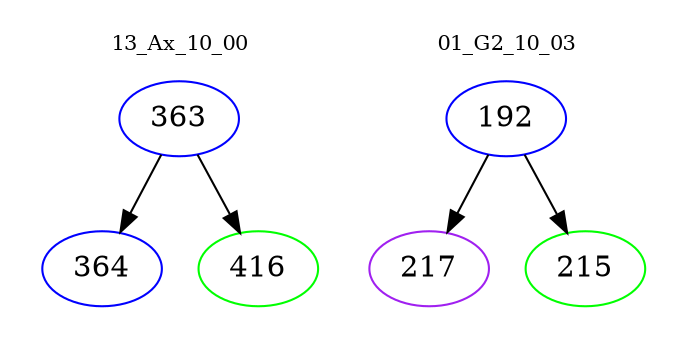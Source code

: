 digraph{
subgraph cluster_0 {
color = white
label = "13_Ax_10_00";
fontsize=10;
T0_363 [label="363", color="blue"]
T0_363 -> T0_364 [color="black"]
T0_364 [label="364", color="blue"]
T0_363 -> T0_416 [color="black"]
T0_416 [label="416", color="green"]
}
subgraph cluster_1 {
color = white
label = "01_G2_10_03";
fontsize=10;
T1_192 [label="192", color="blue"]
T1_192 -> T1_217 [color="black"]
T1_217 [label="217", color="purple"]
T1_192 -> T1_215 [color="black"]
T1_215 [label="215", color="green"]
}
}
